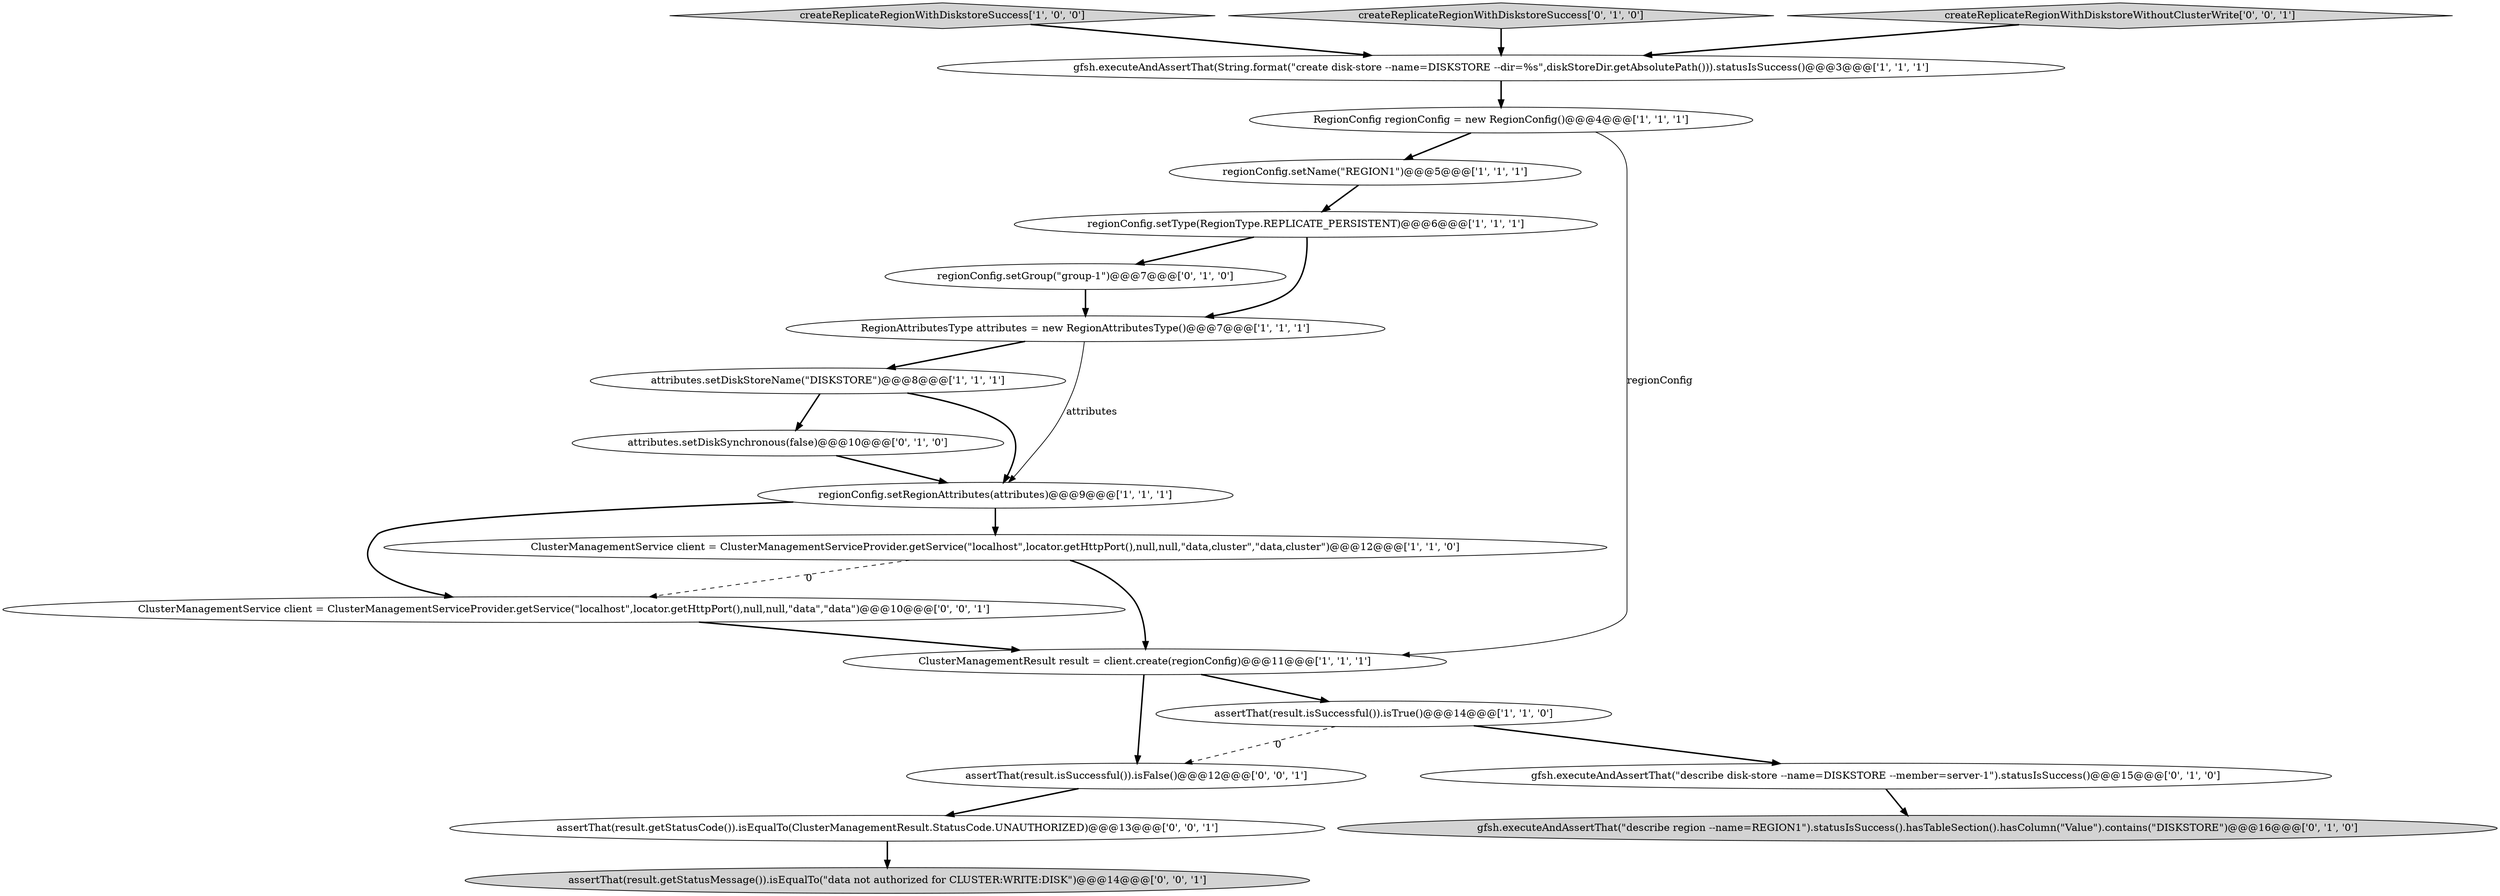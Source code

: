 digraph {
16 [style = filled, label = "assertThat(result.getStatusCode()).isEqualTo(ClusterManagementResult.StatusCode.UNAUTHORIZED)@@@13@@@['0', '0', '1']", fillcolor = white, shape = ellipse image = "AAA0AAABBB3BBB"];
18 [style = filled, label = "ClusterManagementService client = ClusterManagementServiceProvider.getService(\"localhost\",locator.getHttpPort(),null,null,\"data\",\"data\")@@@10@@@['0', '0', '1']", fillcolor = white, shape = ellipse image = "AAA0AAABBB3BBB"];
7 [style = filled, label = "attributes.setDiskStoreName(\"DISKSTORE\")@@@8@@@['1', '1', '1']", fillcolor = white, shape = ellipse image = "AAA0AAABBB1BBB"];
2 [style = filled, label = "regionConfig.setName(\"REGION1\")@@@5@@@['1', '1', '1']", fillcolor = white, shape = ellipse image = "AAA0AAABBB1BBB"];
3 [style = filled, label = "createReplicateRegionWithDiskstoreSuccess['1', '0', '0']", fillcolor = lightgray, shape = diamond image = "AAA0AAABBB1BBB"];
0 [style = filled, label = "ClusterManagementService client = ClusterManagementServiceProvider.getService(\"localhost\",locator.getHttpPort(),null,null,\"data,cluster\",\"data,cluster\")@@@12@@@['1', '1', '0']", fillcolor = white, shape = ellipse image = "AAA0AAABBB1BBB"];
13 [style = filled, label = "attributes.setDiskSynchronous(false)@@@10@@@['0', '1', '0']", fillcolor = white, shape = ellipse image = "AAA1AAABBB2BBB"];
17 [style = filled, label = "assertThat(result.isSuccessful()).isFalse()@@@12@@@['0', '0', '1']", fillcolor = white, shape = ellipse image = "AAA0AAABBB3BBB"];
9 [style = filled, label = "assertThat(result.isSuccessful()).isTrue()@@@14@@@['1', '1', '0']", fillcolor = white, shape = ellipse image = "AAA0AAABBB1BBB"];
6 [style = filled, label = "regionConfig.setRegionAttributes(attributes)@@@9@@@['1', '1', '1']", fillcolor = white, shape = ellipse image = "AAA0AAABBB1BBB"];
15 [style = filled, label = "regionConfig.setGroup(\"group-1\")@@@7@@@['0', '1', '0']", fillcolor = white, shape = ellipse image = "AAA1AAABBB2BBB"];
12 [style = filled, label = "gfsh.executeAndAssertThat(\"describe region --name=REGION1\").statusIsSuccess().hasTableSection().hasColumn(\"Value\").contains(\"DISKSTORE\")@@@16@@@['0', '1', '0']", fillcolor = lightgray, shape = ellipse image = "AAA1AAABBB2BBB"];
11 [style = filled, label = "createReplicateRegionWithDiskstoreSuccess['0', '1', '0']", fillcolor = lightgray, shape = diamond image = "AAA0AAABBB2BBB"];
14 [style = filled, label = "gfsh.executeAndAssertThat(\"describe disk-store --name=DISKSTORE --member=server-1\").statusIsSuccess()@@@15@@@['0', '1', '0']", fillcolor = white, shape = ellipse image = "AAA1AAABBB2BBB"];
8 [style = filled, label = "ClusterManagementResult result = client.create(regionConfig)@@@11@@@['1', '1', '1']", fillcolor = white, shape = ellipse image = "AAA0AAABBB1BBB"];
10 [style = filled, label = "regionConfig.setType(RegionType.REPLICATE_PERSISTENT)@@@6@@@['1', '1', '1']", fillcolor = white, shape = ellipse image = "AAA0AAABBB1BBB"];
20 [style = filled, label = "assertThat(result.getStatusMessage()).isEqualTo(\"data not authorized for CLUSTER:WRITE:DISK\")@@@14@@@['0', '0', '1']", fillcolor = lightgray, shape = ellipse image = "AAA0AAABBB3BBB"];
4 [style = filled, label = "RegionConfig regionConfig = new RegionConfig()@@@4@@@['1', '1', '1']", fillcolor = white, shape = ellipse image = "AAA0AAABBB1BBB"];
19 [style = filled, label = "createReplicateRegionWithDiskstoreWithoutClusterWrite['0', '0', '1']", fillcolor = lightgray, shape = diamond image = "AAA0AAABBB3BBB"];
1 [style = filled, label = "gfsh.executeAndAssertThat(String.format(\"create disk-store --name=DISKSTORE --dir=%s\",diskStoreDir.getAbsolutePath())).statusIsSuccess()@@@3@@@['1', '1', '1']", fillcolor = white, shape = ellipse image = "AAA0AAABBB1BBB"];
5 [style = filled, label = "RegionAttributesType attributes = new RegionAttributesType()@@@7@@@['1', '1', '1']", fillcolor = white, shape = ellipse image = "AAA0AAABBB1BBB"];
6->18 [style = bold, label=""];
5->6 [style = solid, label="attributes"];
8->9 [style = bold, label=""];
19->1 [style = bold, label=""];
6->0 [style = bold, label=""];
13->6 [style = bold, label=""];
7->6 [style = bold, label=""];
9->17 [style = dashed, label="0"];
14->12 [style = bold, label=""];
11->1 [style = bold, label=""];
2->10 [style = bold, label=""];
0->8 [style = bold, label=""];
8->17 [style = bold, label=""];
3->1 [style = bold, label=""];
4->2 [style = bold, label=""];
7->13 [style = bold, label=""];
15->5 [style = bold, label=""];
9->14 [style = bold, label=""];
1->4 [style = bold, label=""];
16->20 [style = bold, label=""];
10->15 [style = bold, label=""];
18->8 [style = bold, label=""];
17->16 [style = bold, label=""];
0->18 [style = dashed, label="0"];
4->8 [style = solid, label="regionConfig"];
10->5 [style = bold, label=""];
5->7 [style = bold, label=""];
}
